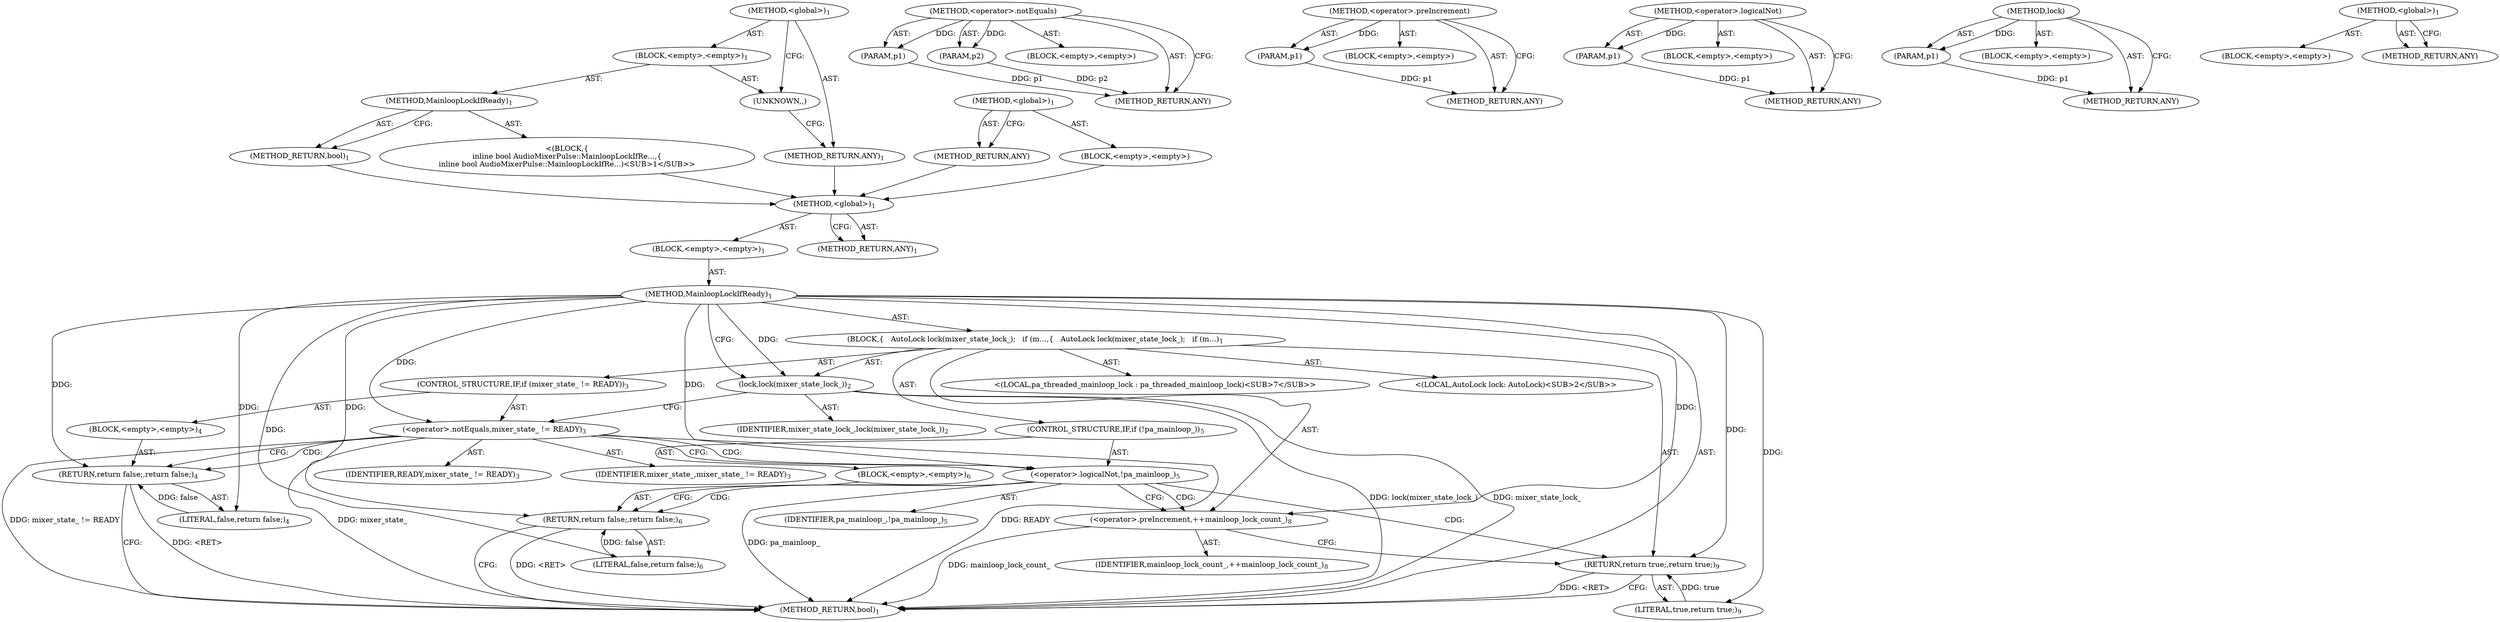 digraph "&lt;global&gt;" {
vulnerable_6 [label=<(METHOD,&lt;global&gt;)<SUB>1</SUB>>];
vulnerable_7 [label=<(BLOCK,&lt;empty&gt;,&lt;empty&gt;)<SUB>1</SUB>>];
vulnerable_8 [label=<(METHOD,MainloopLockIfReady)<SUB>1</SUB>>];
vulnerable_9 [label=<(BLOCK,{
   AutoLock lock(mixer_state_lock_);
   if (m...,{
   AutoLock lock(mixer_state_lock_);
   if (m...)<SUB>1</SUB>>];
vulnerable_10 [label="<(LOCAL,AutoLock lock: AutoLock)<SUB>2</SUB>>"];
vulnerable_11 [label=<(lock,lock(mixer_state_lock_))<SUB>2</SUB>>];
vulnerable_12 [label=<(IDENTIFIER,mixer_state_lock_,lock(mixer_state_lock_))<SUB>2</SUB>>];
vulnerable_13 [label=<(CONTROL_STRUCTURE,IF,if (mixer_state_ != READY))<SUB>3</SUB>>];
vulnerable_14 [label=<(&lt;operator&gt;.notEquals,mixer_state_ != READY)<SUB>3</SUB>>];
vulnerable_15 [label=<(IDENTIFIER,mixer_state_,mixer_state_ != READY)<SUB>3</SUB>>];
vulnerable_16 [label=<(IDENTIFIER,READY,mixer_state_ != READY)<SUB>3</SUB>>];
vulnerable_17 [label=<(BLOCK,&lt;empty&gt;,&lt;empty&gt;)<SUB>4</SUB>>];
vulnerable_18 [label=<(RETURN,return false;,return false;)<SUB>4</SUB>>];
vulnerable_19 [label=<(LITERAL,false,return false;)<SUB>4</SUB>>];
vulnerable_20 [label=<(CONTROL_STRUCTURE,IF,if (!pa_mainloop_))<SUB>5</SUB>>];
vulnerable_21 [label=<(&lt;operator&gt;.logicalNot,!pa_mainloop_)<SUB>5</SUB>>];
vulnerable_22 [label=<(IDENTIFIER,pa_mainloop_,!pa_mainloop_)<SUB>5</SUB>>];
vulnerable_23 [label=<(BLOCK,&lt;empty&gt;,&lt;empty&gt;)<SUB>6</SUB>>];
vulnerable_24 [label=<(RETURN,return false;,return false;)<SUB>6</SUB>>];
vulnerable_25 [label=<(LITERAL,false,return false;)<SUB>6</SUB>>];
vulnerable_26 [label="<(LOCAL,pa_threaded_mainloop_lock : pa_threaded_mainloop_lock)<SUB>7</SUB>>"];
vulnerable_27 [label=<(&lt;operator&gt;.preIncrement,++mainloop_lock_count_)<SUB>8</SUB>>];
vulnerable_28 [label=<(IDENTIFIER,mainloop_lock_count_,++mainloop_lock_count_)<SUB>8</SUB>>];
vulnerable_29 [label=<(RETURN,return true;,return true;)<SUB>9</SUB>>];
vulnerable_30 [label=<(LITERAL,true,return true;)<SUB>9</SUB>>];
vulnerable_31 [label=<(METHOD_RETURN,bool)<SUB>1</SUB>>];
vulnerable_33 [label=<(METHOD_RETURN,ANY)<SUB>1</SUB>>];
vulnerable_56 [label=<(METHOD,&lt;operator&gt;.notEquals)>];
vulnerable_57 [label=<(PARAM,p1)>];
vulnerable_58 [label=<(PARAM,p2)>];
vulnerable_59 [label=<(BLOCK,&lt;empty&gt;,&lt;empty&gt;)>];
vulnerable_60 [label=<(METHOD_RETURN,ANY)>];
vulnerable_65 [label=<(METHOD,&lt;operator&gt;.preIncrement)>];
vulnerable_66 [label=<(PARAM,p1)>];
vulnerable_67 [label=<(BLOCK,&lt;empty&gt;,&lt;empty&gt;)>];
vulnerable_68 [label=<(METHOD_RETURN,ANY)>];
vulnerable_61 [label=<(METHOD,&lt;operator&gt;.logicalNot)>];
vulnerable_62 [label=<(PARAM,p1)>];
vulnerable_63 [label=<(BLOCK,&lt;empty&gt;,&lt;empty&gt;)>];
vulnerable_64 [label=<(METHOD_RETURN,ANY)>];
vulnerable_52 [label=<(METHOD,lock)>];
vulnerable_53 [label=<(PARAM,p1)>];
vulnerable_54 [label=<(BLOCK,&lt;empty&gt;,&lt;empty&gt;)>];
vulnerable_55 [label=<(METHOD_RETURN,ANY)>];
vulnerable_46 [label=<(METHOD,&lt;global&gt;)<SUB>1</SUB>>];
vulnerable_47 [label=<(BLOCK,&lt;empty&gt;,&lt;empty&gt;)>];
vulnerable_48 [label=<(METHOD_RETURN,ANY)>];
fixed_6 [label=<(METHOD,&lt;global&gt;)<SUB>1</SUB>>];
fixed_7 [label=<(BLOCK,&lt;empty&gt;,&lt;empty&gt;)<SUB>1</SUB>>];
fixed_8 [label=<(METHOD,MainloopLockIfReady)<SUB>1</SUB>>];
fixed_9 [label="<(BLOCK,{
inline bool AudioMixerPulse::MainloopLockIfRe...,{
inline bool AudioMixerPulse::MainloopLockIfRe...)<SUB>1</SUB>>"];
fixed_10 [label=<(METHOD_RETURN,bool)<SUB>1</SUB>>];
fixed_12 [label=<(UNKNOWN,,)>];
fixed_13 [label=<(METHOD_RETURN,ANY)<SUB>1</SUB>>];
fixed_22 [label=<(METHOD,&lt;global&gt;)<SUB>1</SUB>>];
fixed_23 [label=<(BLOCK,&lt;empty&gt;,&lt;empty&gt;)>];
fixed_24 [label=<(METHOD_RETURN,ANY)>];
vulnerable_6 -> vulnerable_7  [key=0, label="AST: "];
vulnerable_6 -> vulnerable_33  [key=0, label="AST: "];
vulnerable_6 -> vulnerable_33  [key=1, label="CFG: "];
vulnerable_7 -> vulnerable_8  [key=0, label="AST: "];
vulnerable_8 -> vulnerable_9  [key=0, label="AST: "];
vulnerable_8 -> vulnerable_31  [key=0, label="AST: "];
vulnerable_8 -> vulnerable_11  [key=0, label="CFG: "];
vulnerable_8 -> vulnerable_11  [key=1, label="DDG: "];
vulnerable_8 -> vulnerable_29  [key=0, label="DDG: "];
vulnerable_8 -> vulnerable_27  [key=0, label="DDG: "];
vulnerable_8 -> vulnerable_30  [key=0, label="DDG: "];
vulnerable_8 -> vulnerable_14  [key=0, label="DDG: "];
vulnerable_8 -> vulnerable_18  [key=0, label="DDG: "];
vulnerable_8 -> vulnerable_21  [key=0, label="DDG: "];
vulnerable_8 -> vulnerable_24  [key=0, label="DDG: "];
vulnerable_8 -> vulnerable_19  [key=0, label="DDG: "];
vulnerable_8 -> vulnerable_25  [key=0, label="DDG: "];
vulnerable_9 -> vulnerable_10  [key=0, label="AST: "];
vulnerable_9 -> vulnerable_11  [key=0, label="AST: "];
vulnerable_9 -> vulnerable_13  [key=0, label="AST: "];
vulnerable_9 -> vulnerable_20  [key=0, label="AST: "];
vulnerable_9 -> vulnerable_26  [key=0, label="AST: "];
vulnerable_9 -> vulnerable_27  [key=0, label="AST: "];
vulnerable_9 -> vulnerable_29  [key=0, label="AST: "];
vulnerable_11 -> vulnerable_12  [key=0, label="AST: "];
vulnerable_11 -> vulnerable_14  [key=0, label="CFG: "];
vulnerable_11 -> vulnerable_31  [key=0, label="DDG: lock(mixer_state_lock_)"];
vulnerable_11 -> vulnerable_31  [key=1, label="DDG: mixer_state_lock_"];
vulnerable_13 -> vulnerable_14  [key=0, label="AST: "];
vulnerable_13 -> vulnerable_17  [key=0, label="AST: "];
vulnerable_14 -> vulnerable_15  [key=0, label="AST: "];
vulnerable_14 -> vulnerable_16  [key=0, label="AST: "];
vulnerable_14 -> vulnerable_18  [key=0, label="CFG: "];
vulnerable_14 -> vulnerable_18  [key=1, label="CDG: "];
vulnerable_14 -> vulnerable_21  [key=0, label="CFG: "];
vulnerable_14 -> vulnerable_21  [key=1, label="CDG: "];
vulnerable_14 -> vulnerable_31  [key=0, label="DDG: mixer_state_"];
vulnerable_14 -> vulnerable_31  [key=1, label="DDG: mixer_state_ != READY"];
vulnerable_14 -> vulnerable_31  [key=2, label="DDG: READY"];
vulnerable_17 -> vulnerable_18  [key=0, label="AST: "];
vulnerable_18 -> vulnerable_19  [key=0, label="AST: "];
vulnerable_18 -> vulnerable_31  [key=0, label="CFG: "];
vulnerable_18 -> vulnerable_31  [key=1, label="DDG: &lt;RET&gt;"];
vulnerable_19 -> vulnerable_18  [key=0, label="DDG: false"];
vulnerable_20 -> vulnerable_21  [key=0, label="AST: "];
vulnerable_20 -> vulnerable_23  [key=0, label="AST: "];
vulnerable_21 -> vulnerable_22  [key=0, label="AST: "];
vulnerable_21 -> vulnerable_24  [key=0, label="CFG: "];
vulnerable_21 -> vulnerable_24  [key=1, label="CDG: "];
vulnerable_21 -> vulnerable_27  [key=0, label="CFG: "];
vulnerable_21 -> vulnerable_27  [key=1, label="CDG: "];
vulnerable_21 -> vulnerable_31  [key=0, label="DDG: pa_mainloop_"];
vulnerable_21 -> vulnerable_29  [key=0, label="CDG: "];
vulnerable_23 -> vulnerable_24  [key=0, label="AST: "];
vulnerable_24 -> vulnerable_25  [key=0, label="AST: "];
vulnerable_24 -> vulnerable_31  [key=0, label="CFG: "];
vulnerable_24 -> vulnerable_31  [key=1, label="DDG: &lt;RET&gt;"];
vulnerable_25 -> vulnerable_24  [key=0, label="DDG: false"];
vulnerable_27 -> vulnerable_28  [key=0, label="AST: "];
vulnerable_27 -> vulnerable_29  [key=0, label="CFG: "];
vulnerable_27 -> vulnerable_31  [key=0, label="DDG: mainloop_lock_count_"];
vulnerable_29 -> vulnerable_30  [key=0, label="AST: "];
vulnerable_29 -> vulnerable_31  [key=0, label="CFG: "];
vulnerable_29 -> vulnerable_31  [key=1, label="DDG: &lt;RET&gt;"];
vulnerable_30 -> vulnerable_29  [key=0, label="DDG: true"];
vulnerable_56 -> vulnerable_57  [key=0, label="AST: "];
vulnerable_56 -> vulnerable_57  [key=1, label="DDG: "];
vulnerable_56 -> vulnerable_59  [key=0, label="AST: "];
vulnerable_56 -> vulnerable_58  [key=0, label="AST: "];
vulnerable_56 -> vulnerable_58  [key=1, label="DDG: "];
vulnerable_56 -> vulnerable_60  [key=0, label="AST: "];
vulnerable_56 -> vulnerable_60  [key=1, label="CFG: "];
vulnerable_57 -> vulnerable_60  [key=0, label="DDG: p1"];
vulnerable_58 -> vulnerable_60  [key=0, label="DDG: p2"];
vulnerable_65 -> vulnerable_66  [key=0, label="AST: "];
vulnerable_65 -> vulnerable_66  [key=1, label="DDG: "];
vulnerable_65 -> vulnerable_67  [key=0, label="AST: "];
vulnerable_65 -> vulnerable_68  [key=0, label="AST: "];
vulnerable_65 -> vulnerable_68  [key=1, label="CFG: "];
vulnerable_66 -> vulnerable_68  [key=0, label="DDG: p1"];
vulnerable_61 -> vulnerable_62  [key=0, label="AST: "];
vulnerable_61 -> vulnerable_62  [key=1, label="DDG: "];
vulnerable_61 -> vulnerable_63  [key=0, label="AST: "];
vulnerable_61 -> vulnerable_64  [key=0, label="AST: "];
vulnerable_61 -> vulnerable_64  [key=1, label="CFG: "];
vulnerable_62 -> vulnerable_64  [key=0, label="DDG: p1"];
vulnerable_52 -> vulnerable_53  [key=0, label="AST: "];
vulnerable_52 -> vulnerable_53  [key=1, label="DDG: "];
vulnerable_52 -> vulnerable_54  [key=0, label="AST: "];
vulnerable_52 -> vulnerable_55  [key=0, label="AST: "];
vulnerable_52 -> vulnerable_55  [key=1, label="CFG: "];
vulnerable_53 -> vulnerable_55  [key=0, label="DDG: p1"];
vulnerable_46 -> vulnerable_47  [key=0, label="AST: "];
vulnerable_46 -> vulnerable_48  [key=0, label="AST: "];
vulnerable_46 -> vulnerable_48  [key=1, label="CFG: "];
fixed_6 -> fixed_7  [key=0, label="AST: "];
fixed_6 -> fixed_13  [key=0, label="AST: "];
fixed_6 -> fixed_12  [key=0, label="CFG: "];
fixed_7 -> fixed_8  [key=0, label="AST: "];
fixed_7 -> fixed_12  [key=0, label="AST: "];
fixed_8 -> fixed_9  [key=0, label="AST: "];
fixed_8 -> fixed_10  [key=0, label="AST: "];
fixed_8 -> fixed_10  [key=1, label="CFG: "];
fixed_9 -> vulnerable_6  [key=0];
fixed_10 -> vulnerable_6  [key=0];
fixed_12 -> fixed_13  [key=0, label="CFG: "];
fixed_13 -> vulnerable_6  [key=0];
fixed_22 -> fixed_23  [key=0, label="AST: "];
fixed_22 -> fixed_24  [key=0, label="AST: "];
fixed_22 -> fixed_24  [key=1, label="CFG: "];
fixed_23 -> vulnerable_6  [key=0];
fixed_24 -> vulnerable_6  [key=0];
}

